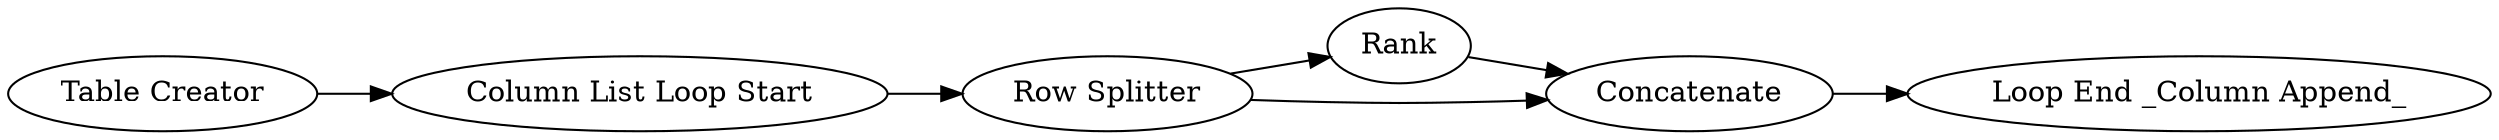 digraph {
	6 -> 3
	6 -> 4
	4 -> 5
	3 -> 4
	2 -> 6
	1 -> 2
	5 [label="Loop End _Column Append_"]
	1 [label="Table Creator"]
	4 [label=Concatenate]
	6 [label="Row Splitter"]
	3 [label=Rank]
	2 [label="Column List Loop Start"]
	rankdir=LR
}
